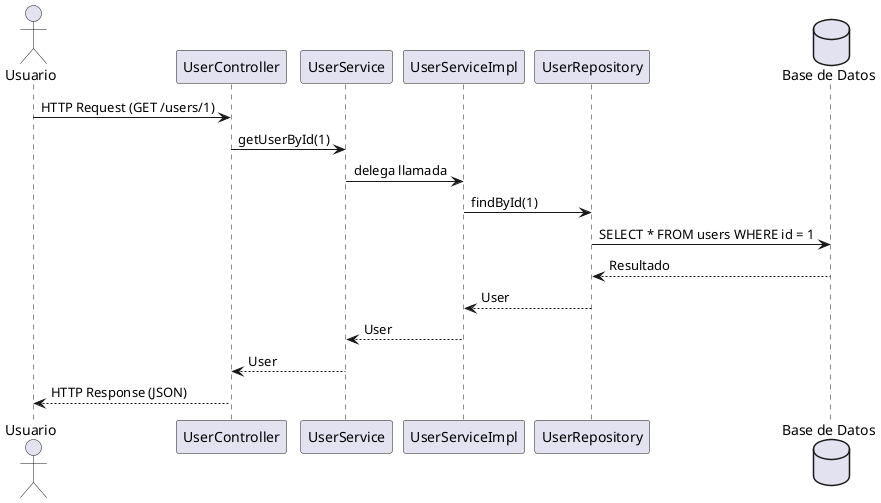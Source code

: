 @startuml
actor Usuario

participant "UserController" as Controller
participant "UserService" as Service
participant "UserServiceImpl" as ServiceImpl
participant "UserRepository" as Repository
database "Base de Datos" as DB

Usuario -> Controller : HTTP Request (GET /users/1)
Controller -> Service : getUserById(1)
Service -> ServiceImpl : delega llamada
ServiceImpl -> Repository : findById(1)
Repository -> DB : SELECT * FROM users WHERE id = 1
DB --> Repository : Resultado
Repository --> ServiceImpl : User
ServiceImpl --> Service : User
Service --> Controller : User
Controller --> Usuario : HTTP Response (JSON)

@enduml
